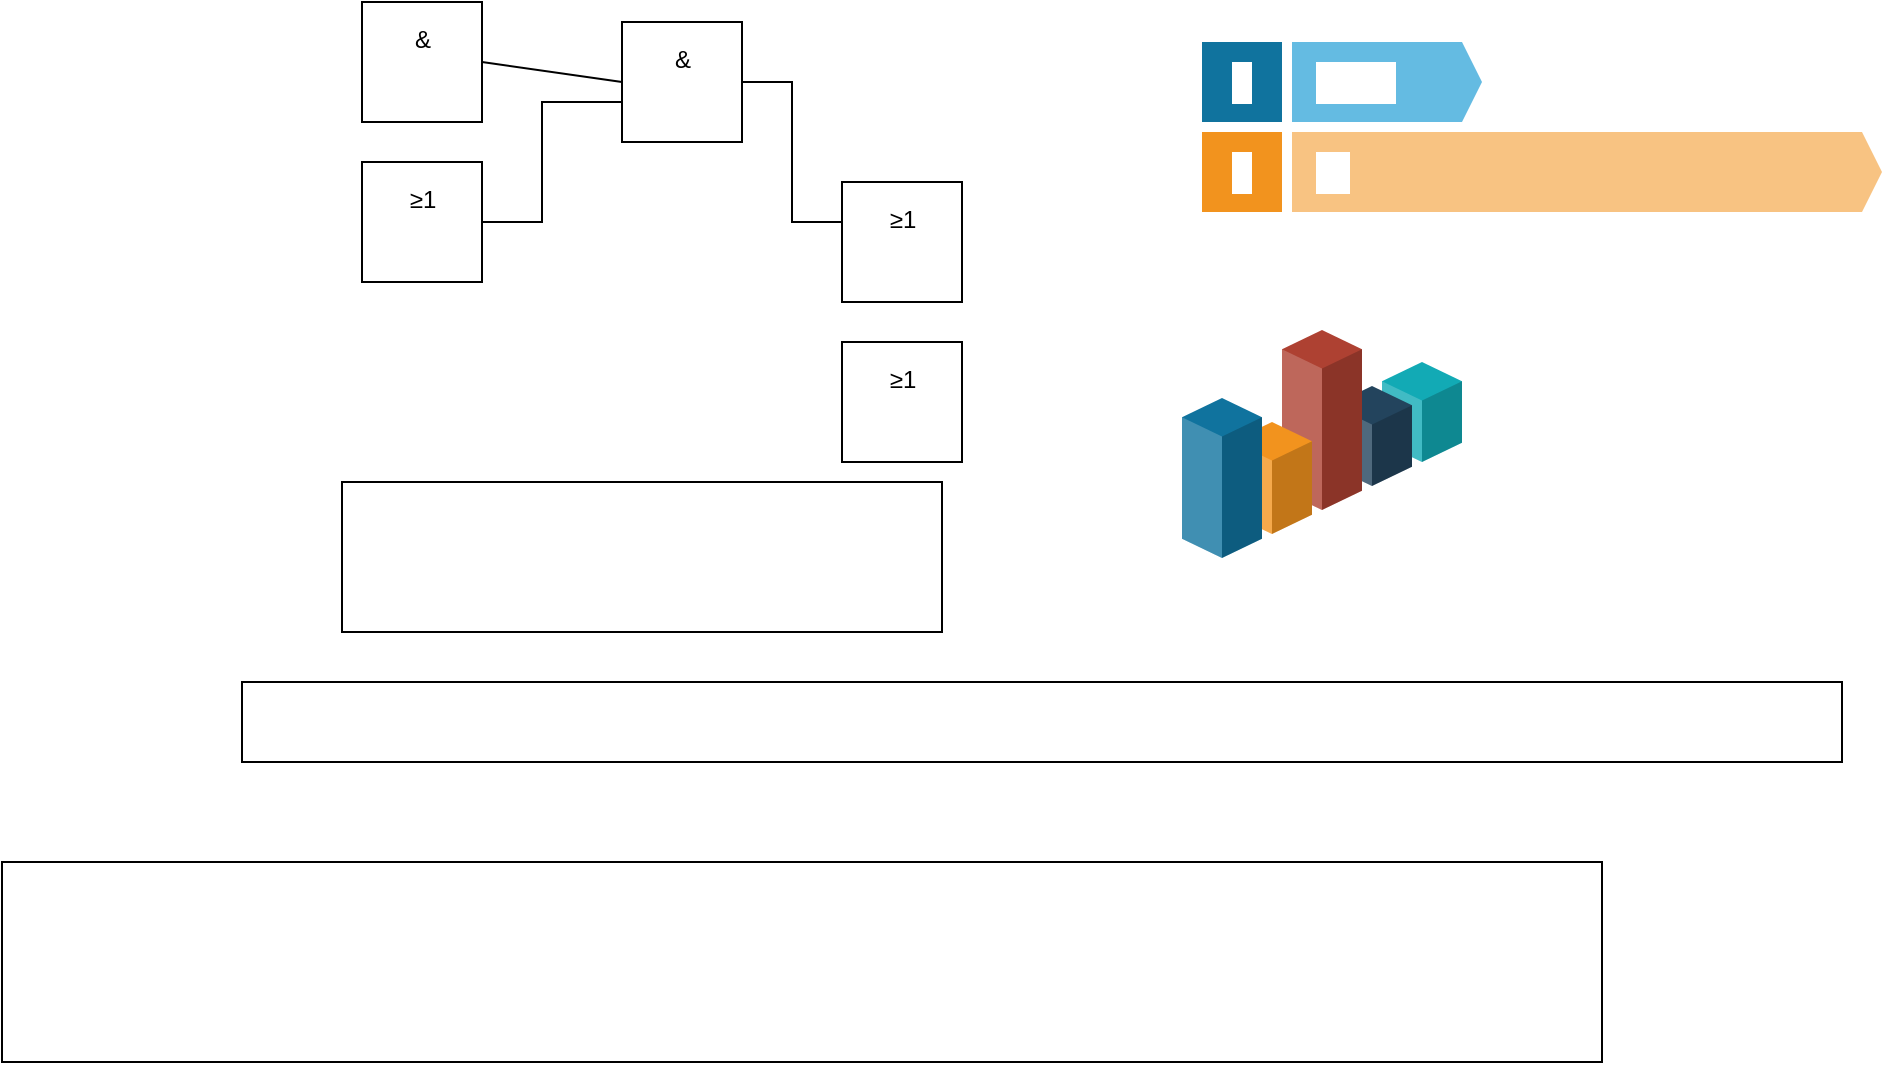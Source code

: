 <mxfile>
    <diagram id="r55eto8E_-sshTphHCUY" name="Page-1">
        <mxGraphModel dx="1495" dy="505" grid="1" gridSize="10" guides="1" tooltips="1" connect="1" arrows="1" fold="1" page="1" pageScale="1" pageWidth="850" pageHeight="1100" math="0" shadow="0">
            <root>
                <mxCell id="0"/>
                <mxCell id="1" parent="0"/>
                <mxCell id="4" value="" style="edgeStyle=none;html=1;rounded=0;endArrow=none;endFill=0;" parent="1" source="2" target="3" edge="1">
                    <mxGeometry relative="1" as="geometry"/>
                </mxCell>
                <mxCell id="2" value="&amp;" style="externalPins=0;recursiveResize=0;shadow=0;dashed=0;align=center;html=1;strokeWidth=1;shape=mxgraph.rtl.abstract.entity;verticalAlign=top;spacing=0;spacingTop=7;left=2;right=1;top=0;bottom=0;drawPins=1;snapToPoint=1;resizable=0;editable=0;rounded=0;" parent="1" vertex="1">
                    <mxGeometry x="130" y="70" width="60" height="60" as="geometry"/>
                </mxCell>
                <mxCell id="3" value="&amp;" style="externalPins=0;recursiveResize=0;shadow=0;dashed=0;align=center;html=1;strokeWidth=1;shape=mxgraph.rtl.abstract.entity;verticalAlign=top;spacing=0;spacingTop=7;left=2;right=1;top=0;bottom=0;drawPins=1;snapToPoint=1;resizable=0;editable=0;rounded=0;" parent="1" vertex="1">
                    <mxGeometry x="260" y="80" width="60" height="60" as="geometry"/>
                </mxCell>
                <mxCell id="5" value="≥1" style="externalPins=0;recursiveResize=0;shadow=0;dashed=0;align=center;html=1;strokeWidth=1;shape=mxgraph.rtl.abstract.entity;verticalAlign=top;spacing=0;spacingTop=7;left=2;right=1;top=0;bottom=0;drawPins=1;snapToPoint=1;resizable=0;editable=0;rounded=0;" parent="1" vertex="1">
                    <mxGeometry x="130" y="150" width="60" height="60" as="geometry"/>
                </mxCell>
                <mxCell id="9" style="edgeStyle=orthogonalEdgeStyle;html=1;exitX=0;exitY=0;exitDx=60;exitDy=30;exitPerimeter=0;entryX=0;entryY=0;entryDx=0;entryDy=40;entryPerimeter=0;rounded=0;curved=0;endArrow=none;endFill=0;" parent="1" source="5" target="3" edge="1">
                    <mxGeometry relative="1" as="geometry">
                        <Array as="points">
                            <mxPoint x="220" y="180"/>
                            <mxPoint x="220" y="120"/>
                        </Array>
                    </mxGeometry>
                </mxCell>
                <mxCell id="15" value="≥1" style="externalPins=0;recursiveResize=0;shadow=0;dashed=0;align=center;html=1;strokeWidth=1;shape=mxgraph.rtl.abstract.entity;verticalAlign=top;spacing=0;spacingTop=7;left=2;right=1;top=0;bottom=0;drawPins=1;snapToPoint=1;resizable=0;editable=0;rounded=0;" parent="1" vertex="1">
                    <mxGeometry x="370" y="160" width="60" height="60" as="geometry"/>
                </mxCell>
                <mxCell id="17" style="edgeStyle=elbowEdgeStyle;html=1;exitX=0;exitY=0;exitDx=60;exitDy=30;exitPerimeter=0;entryX=0;entryY=0;entryDx=0;entryDy=20;entryPerimeter=0;rounded=0;curved=0;endArrow=none;endFill=0;" parent="1" source="3" target="15" edge="1">
                    <mxGeometry relative="1" as="geometry"/>
                </mxCell>
                <mxCell id="18" value="≥1" style="externalPins=0;recursiveResize=0;shadow=0;dashed=0;align=center;html=1;strokeWidth=1;shape=mxgraph.rtl.abstract.entity;verticalAlign=top;spacing=0;spacingTop=7;left=2;right=1;top=0;bottom=0;drawPins=1;snapToPoint=1;resizable=0;editable=0;rounded=0;" parent="1" vertex="1">
                    <mxGeometry x="370" y="240" width="60" height="60" as="geometry"/>
                </mxCell>
                <mxCell id="26" value="{ &quot;signal&quot; : [&#xa;  { &quot;name&quot;: &quot;CK&quot;,  &quot;wave&quot;: &quot;P...|....&quot;,                                                 &quot;period&quot;:2   },&#xa;  { &quot;name&quot;: &quot;CMD&quot;, &quot;wave&quot;: &quot;x.6x=x4x=x=x=x=x&quot;, &quot;data&quot; : &quot;RAS RAS CAS NOP NOP NOP NOP&quot;, &quot;phase&quot; :0.5 },&#xa;  { &quot;name&quot;: &quot;ADDR&quot;,&quot;wave&quot;: &quot;x.=x..=x........&quot;, &quot;data&quot; : &quot;ROW COL&quot;,                     &quot;phase&quot; :0.5 },&#xa;  { &quot;name&quot;: &quot;DQS&quot;, &quot;wave&quot;: &quot;z.......0.101z.&quot; },&#xa;  { &quot;name&quot;: &quot;DQ&quot;,  &quot;wave&quot;: &quot;z.........5555z.&quot;, &quot;data&quot; : &quot;D0 D1 D2 D3&quot; }&#xa;]}&#xa;" style="shadow=0;dashed=0;align=left;strokeWidth=1;labelBackgroundColor=#ffffff;noLabel=1;shape=mxgraph.wavedrom.abstract.timing;fontFamily=Helvetica;fontSize=11;fontColor=default;" parent="1" vertex="1">
                    <mxGeometry x="-50" y="500" width="800" height="100" as="geometry"/>
                </mxCell>
                <mxCell id="27" value="{&#xa;    &quot;signal&quot;: [&#xa;        { &quot;name&quot;: &quot;Alfa&quot;, &quot;wave&quot;: &quot;01.zx=ud.23.457&quot; }&#xa;    ]&#xa;}" style="shadow=0;dashed=0;align=left;strokeWidth=1;labelBackgroundColor=#ffffff;noLabel=1;shape=mxgraph.wavedrom.abstract.timing;fontFamily=Helvetica;fontSize=11;fontColor=default;" parent="1" vertex="1">
                    <mxGeometry x="70" y="410" width="800" height="40" as="geometry"/>
                </mxCell>
                <mxCell id="28" value="{ &quot;reg&quot;: [&#xa;    { &quot;name&quot;: &quot;D&quot;, &quot;bits&quot;: 1, &quot;attr&quot;: &quot;&quot;, &quot;type&quot;:6 },&#xa;    { &quot;name&quot;: &quot;L&quot;, &quot;bits&quot;: 1, &quot;attr&quot;: &quot;&quot;, &quot;type&quot;:5 },&#xa;    { &quot;name&quot;: &quot;E&quot;, &quot;bits&quot;: 1, &quot;attr&quot;: &quot;&quot;, &quot;type&quot;:4 },&#xa;    { &quot;name&quot;: &quot;I&quot;, &quot;bits&quot;: 1, &quot;attr&quot;: &quot;&quot;, &quot;type&quot;:3 },&#xa;    { &quot;name&quot;: &quot;F&quot;, &quot;bits&quot;: 1, &quot;attr&quot;: &quot;&quot;, &quot;type&quot;:2 },&#xa;    { &quot;name&quot;: &quot;T&quot;, &quot;bits&quot;: 1, &quot;attr&quot;: &quot;&quot;, &quot;type&quot;:1 },&#xa;    { &quot;name&quot;: &quot;I&quot;, &quot;bits&quot;: 1, &quot;attr&quot;: &quot;&quot;, &quot;type&quot;:0 },&#xa;    { &quot;name&quot;: &quot;B&quot;, &quot;bits&quot;: 1, &quot;attr&quot;: &quot;&quot; }&#xa;]}" style="shadow=0;dashed=0;align=left;strokeWidth=1;labelBackgroundColor=#ffffff;noLabel=1;shape=mxgraph.wavedrom.abstract.bitfield;fontFamily=Helvetica;fontSize=11;fontColor=default;" parent="1" vertex="1">
                    <mxGeometry x="120" y="310" width="300" height="75" as="geometry"/>
                </mxCell>
                <mxCell id="47" value="1" style="html=1;whiteSpace=wrap;fillColor=#10739E;strokeColor=none;shadow=0;fontSize=17;fontColor=#FFFFFF;align=center;fontStyle=1;rounded=0;fontFamily=Helvetica;labelBackgroundColor=default;" parent="1" vertex="1">
                    <mxGeometry x="550" y="90" width="40" height="40" as="geometry"/>
                </mxCell>
                <mxCell id="48" value="&lt;div&gt;hallo&lt;/div&gt;" style="shape=mxgraph.infographic.ribbonSimple;notch1=0;notch2=10;notch=0;html=1;whiteSpace=wrap;fillColor=#64BBE2;strokeColor=none;shadow=0;fontSize=17;fontColor=#FFFFFF;align=left;spacingLeft=10;fontStyle=1;fontFamily=Helvetica;labelBackgroundColor=default;" parent="1" vertex="1">
                    <mxGeometry x="595" y="90" width="95" height="40" as="geometry"/>
                </mxCell>
                <mxCell id="49" value="2" style="html=1;whiteSpace=wrap;fillColor=#F2931E;strokeColor=none;shadow=0;fontSize=17;fontColor=#FFFFFF;align=center;fontStyle=1;rounded=0;fontFamily=Helvetica;labelBackgroundColor=default;" parent="1" vertex="1">
                    <mxGeometry x="550" y="135" width="40" height="40" as="geometry"/>
                </mxCell>
                <mxCell id="50" value="&lt;font&gt;HI&lt;/font&gt;" style="shape=mxgraph.infographic.ribbonSimple;notch1=0;notch2=10;notch=0;html=1;whiteSpace=wrap;fillColor=#F8C382;strokeColor=none;shadow=0;fontSize=17;fontColor=#FFFFFF;align=left;spacingLeft=10;fontStyle=1;fontFamily=Helvetica;labelBackgroundColor=default;" parent="1" vertex="1">
                    <mxGeometry x="595" y="135" width="295" height="40" as="geometry"/>
                </mxCell>
                <mxCell id="59" value="" style="verticalLabelPosition=bottom;verticalAlign=top;html=1;shape=mxgraph.infographic.shadedCube;isoAngle=15;fillColor=#12AAB5;strokeColor=none;shadow=0;fontFamily=Helvetica;fontSize=11;fontColor=default;labelBackgroundColor=default;" parent="1" vertex="1">
                    <mxGeometry x="640" y="250" width="40" height="50" as="geometry"/>
                </mxCell>
                <mxCell id="60" value="" style="verticalLabelPosition=bottom;verticalAlign=top;html=1;shape=mxgraph.infographic.shadedCube;isoAngle=15;fillColor=#23445D;strokeColor=none;shadow=0;fontFamily=Helvetica;fontSize=11;fontColor=default;labelBackgroundColor=default;" parent="1" vertex="1">
                    <mxGeometry x="615" y="262" width="40" height="50" as="geometry"/>
                </mxCell>
                <mxCell id="61" value="" style="verticalLabelPosition=bottom;verticalAlign=top;html=1;shape=mxgraph.infographic.shadedCube;isoAngle=15;fillColor=#AE4132;strokeColor=none;shadow=0;fontFamily=Helvetica;fontSize=11;fontColor=default;labelBackgroundColor=default;" parent="1" vertex="1">
                    <mxGeometry x="590" y="234" width="40" height="90" as="geometry"/>
                </mxCell>
                <mxCell id="62" value="" style="verticalLabelPosition=bottom;verticalAlign=top;html=1;shape=mxgraph.infographic.shadedCube;isoAngle=15;fillColor=#F2931E;strokeColor=none;shadow=0;fontFamily=Helvetica;fontSize=11;fontColor=default;labelBackgroundColor=default;" parent="1" vertex="1">
                    <mxGeometry x="565" y="280" width="40" height="56" as="geometry"/>
                </mxCell>
                <mxCell id="63" value="" style="verticalLabelPosition=bottom;verticalAlign=top;html=1;shape=mxgraph.infographic.shadedCube;isoAngle=15;fillColor=#10739E;strokeColor=none;shadow=0;fontFamily=Helvetica;fontSize=11;fontColor=default;labelBackgroundColor=default;" parent="1" vertex="1">
                    <mxGeometry x="540" y="268" width="40" height="80" as="geometry"/>
                </mxCell>
            </root>
        </mxGraphModel>
    </diagram>
</mxfile>